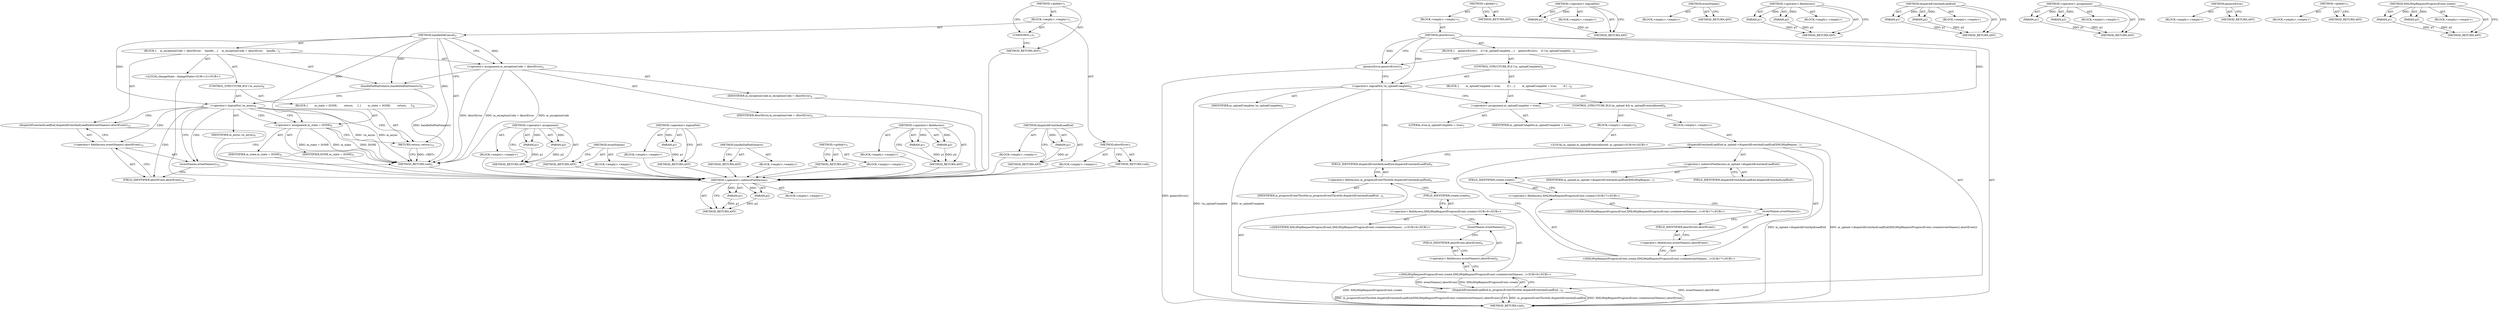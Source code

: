 digraph "&lt;operator&gt;.fieldAccess" {
vulnerable_80 [label=<(METHOD,&lt;operator&gt;.indirectFieldAccess)>];
vulnerable_81 [label=<(PARAM,p1)>];
vulnerable_82 [label=<(PARAM,p2)>];
vulnerable_83 [label=<(BLOCK,&lt;empty&gt;,&lt;empty&gt;)>];
vulnerable_84 [label=<(METHOD_RETURN,ANY)>];
vulnerable_6 [label=<(METHOD,&lt;global&gt;)<SUB>1</SUB>>];
vulnerable_7 [label=<(BLOCK,&lt;empty&gt;,&lt;empty&gt;)<SUB>1</SUB>>];
vulnerable_8 [label=<(METHOD,abortError)<SUB>1</SUB>>];
vulnerable_9 [label=<(BLOCK,{
    genericError();
    if (!m_uploadComplete...,{
    genericError();
    if (!m_uploadComplete...)<SUB>2</SUB>>];
vulnerable_10 [label=<(genericError,genericError())<SUB>3</SUB>>];
vulnerable_11 [label=<(CONTROL_STRUCTURE,IF,if (!m_uploadComplete))<SUB>4</SUB>>];
vulnerable_12 [label=<(&lt;operator&gt;.logicalNot,!m_uploadComplete)<SUB>4</SUB>>];
vulnerable_13 [label=<(IDENTIFIER,m_uploadComplete,!m_uploadComplete)<SUB>4</SUB>>];
vulnerable_14 [label=<(BLOCK,{
        m_uploadComplete = true;
        if (...,{
        m_uploadComplete = true;
        if (...)<SUB>4</SUB>>];
vulnerable_15 [label=<(&lt;operator&gt;.assignment,m_uploadComplete = true)<SUB>5</SUB>>];
vulnerable_16 [label=<(IDENTIFIER,m_uploadComplete,m_uploadComplete = true)<SUB>5</SUB>>];
vulnerable_17 [label=<(LITERAL,true,m_uploadComplete = true)<SUB>5</SUB>>];
vulnerable_18 [label=<(CONTROL_STRUCTURE,IF,if (m_upload &amp;&amp; m_uploadEventsAllowed))<SUB>6</SUB>>];
vulnerable_19 [label=<(BLOCK,&lt;empty&gt;,&lt;empty&gt;)<SUB>6</SUB>>];
vulnerable_20 [label="<(LOCAL,m_upload m_uploadEventsAllowed: m_upload)<SUB>6</SUB>>"];
vulnerable_21 [label=<(BLOCK,&lt;empty&gt;,&lt;empty&gt;)<SUB>7</SUB>>];
vulnerable_22 [label=<(dispatchEventAndLoadEnd,m_upload-&gt;dispatchEventAndLoadEnd(XMLHttpReques...)<SUB>7</SUB>>];
vulnerable_23 [label=<(&lt;operator&gt;.indirectFieldAccess,m_upload-&gt;dispatchEventAndLoadEnd)<SUB>7</SUB>>];
vulnerable_24 [label=<(IDENTIFIER,m_upload,m_upload-&gt;dispatchEventAndLoadEnd(XMLHttpReques...)<SUB>7</SUB>>];
vulnerable_25 [label=<(FIELD_IDENTIFIER,dispatchEventAndLoadEnd,dispatchEventAndLoadEnd)<SUB>7</SUB>>];
vulnerable_26 [label="<(XMLHttpRequestProgressEvent.create,XMLHttpRequestProgressEvent::create(eventNames(...)<SUB>7</SUB>>"];
vulnerable_27 [label="<(&lt;operator&gt;.fieldAccess,XMLHttpRequestProgressEvent::create)<SUB>7</SUB>>"];
vulnerable_28 [label="<(IDENTIFIER,XMLHttpRequestProgressEvent,XMLHttpRequestProgressEvent::create(eventNames(...)<SUB>7</SUB>>"];
vulnerable_29 [label=<(FIELD_IDENTIFIER,create,create)<SUB>7</SUB>>];
vulnerable_30 [label=<(&lt;operator&gt;.fieldAccess,eventNames().abortEvent)<SUB>7</SUB>>];
vulnerable_31 [label=<(eventNames,eventNames())<SUB>7</SUB>>];
vulnerable_32 [label=<(FIELD_IDENTIFIER,abortEvent,abortEvent)<SUB>7</SUB>>];
vulnerable_33 [label=<(dispatchEventAndLoadEnd,m_progressEventThrottle.dispatchEventAndLoadEnd...)<SUB>9</SUB>>];
vulnerable_34 [label=<(&lt;operator&gt;.fieldAccess,m_progressEventThrottle.dispatchEventAndLoadEnd)<SUB>9</SUB>>];
vulnerable_35 [label=<(IDENTIFIER,m_progressEventThrottle,m_progressEventThrottle.dispatchEventAndLoadEnd...)<SUB>9</SUB>>];
vulnerable_36 [label=<(FIELD_IDENTIFIER,dispatchEventAndLoadEnd,dispatchEventAndLoadEnd)<SUB>9</SUB>>];
vulnerable_37 [label="<(XMLHttpRequestProgressEvent.create,XMLHttpRequestProgressEvent::create(eventNames(...)<SUB>9</SUB>>"];
vulnerable_38 [label="<(&lt;operator&gt;.fieldAccess,XMLHttpRequestProgressEvent::create)<SUB>9</SUB>>"];
vulnerable_39 [label="<(IDENTIFIER,XMLHttpRequestProgressEvent,XMLHttpRequestProgressEvent::create(eventNames(...)<SUB>9</SUB>>"];
vulnerable_40 [label=<(FIELD_IDENTIFIER,create,create)<SUB>9</SUB>>];
vulnerable_41 [label=<(&lt;operator&gt;.fieldAccess,eventNames().abortEvent)<SUB>9</SUB>>];
vulnerable_42 [label=<(eventNames,eventNames())<SUB>9</SUB>>];
vulnerable_43 [label=<(FIELD_IDENTIFIER,abortEvent,abortEvent)<SUB>9</SUB>>];
vulnerable_44 [label=<(METHOD_RETURN,void)<SUB>1</SUB>>];
vulnerable_46 [label=<(METHOD_RETURN,ANY)<SUB>1</SUB>>];
vulnerable_66 [label=<(METHOD,&lt;operator&gt;.logicalNot)>];
vulnerable_67 [label=<(PARAM,p1)>];
vulnerable_68 [label=<(BLOCK,&lt;empty&gt;,&lt;empty&gt;)>];
vulnerable_69 [label=<(METHOD_RETURN,ANY)>];
vulnerable_95 [label=<(METHOD,eventNames)>];
vulnerable_96 [label=<(BLOCK,&lt;empty&gt;,&lt;empty&gt;)>];
vulnerable_97 [label=<(METHOD_RETURN,ANY)>];
vulnerable_90 [label=<(METHOD,&lt;operator&gt;.fieldAccess)>];
vulnerable_91 [label=<(PARAM,p1)>];
vulnerable_92 [label=<(PARAM,p2)>];
vulnerable_93 [label=<(BLOCK,&lt;empty&gt;,&lt;empty&gt;)>];
vulnerable_94 [label=<(METHOD_RETURN,ANY)>];
vulnerable_75 [label=<(METHOD,dispatchEventAndLoadEnd)>];
vulnerable_76 [label=<(PARAM,p1)>];
vulnerable_77 [label=<(PARAM,p2)>];
vulnerable_78 [label=<(BLOCK,&lt;empty&gt;,&lt;empty&gt;)>];
vulnerable_79 [label=<(METHOD_RETURN,ANY)>];
vulnerable_70 [label=<(METHOD,&lt;operator&gt;.assignment)>];
vulnerable_71 [label=<(PARAM,p1)>];
vulnerable_72 [label=<(PARAM,p2)>];
vulnerable_73 [label=<(BLOCK,&lt;empty&gt;,&lt;empty&gt;)>];
vulnerable_74 [label=<(METHOD_RETURN,ANY)>];
vulnerable_63 [label=<(METHOD,genericError)>];
vulnerable_64 [label=<(BLOCK,&lt;empty&gt;,&lt;empty&gt;)>];
vulnerable_65 [label=<(METHOD_RETURN,ANY)>];
vulnerable_57 [label=<(METHOD,&lt;global&gt;)<SUB>1</SUB>>];
vulnerable_58 [label=<(BLOCK,&lt;empty&gt;,&lt;empty&gt;)>];
vulnerable_59 [label=<(METHOD_RETURN,ANY)>];
vulnerable_85 [label=<(METHOD,XMLHttpRequestProgressEvent.create)>];
vulnerable_86 [label=<(PARAM,p1)>];
vulnerable_87 [label=<(PARAM,p2)>];
vulnerable_88 [label=<(BLOCK,&lt;empty&gt;,&lt;empty&gt;)>];
vulnerable_89 [label=<(METHOD_RETURN,ANY)>];
fixed_61 [label=<(METHOD,dispatchEventAndLoadEnd)>];
fixed_62 [label=<(PARAM,p1)>];
fixed_63 [label=<(BLOCK,&lt;empty&gt;,&lt;empty&gt;)>];
fixed_64 [label=<(METHOD_RETURN,ANY)>];
fixed_6 [label=<(METHOD,&lt;global&gt;)<SUB>1</SUB>>];
fixed_7 [label=<(BLOCK,&lt;empty&gt;,&lt;empty&gt;)<SUB>1</SUB>>];
fixed_8 [label=<(METHOD,abortError)<SUB>1</SUB>>];
fixed_9 [label=<(BLOCK,&lt;empty&gt;,&lt;empty&gt;)>];
fixed_10 [label=<(METHOD_RETURN,void)<SUB>1</SUB>>];
fixed_12 [label=<(UNKNOWN,),))<SUB>1</SUB>>];
fixed_13 [label=<(METHOD,handleDidCancel)<SUB>2</SUB>>];
fixed_14 [label=<(BLOCK,{
    m_exceptionCode = AbortError;

    handle...,{
    m_exceptionCode = AbortError;

    handle...)<SUB>3</SUB>>];
fixed_15 [label=<(&lt;operator&gt;.assignment,m_exceptionCode = AbortError)<SUB>4</SUB>>];
fixed_16 [label=<(IDENTIFIER,m_exceptionCode,m_exceptionCode = AbortError)<SUB>4</SUB>>];
fixed_17 [label=<(IDENTIFIER,AbortError,m_exceptionCode = AbortError)<SUB>4</SUB>>];
fixed_18 [label=<(handleDidFailGeneric,handleDidFailGeneric())<SUB>6</SUB>>];
fixed_19 [label=<(CONTROL_STRUCTURE,IF,if (!m_async))<SUB>8</SUB>>];
fixed_20 [label=<(&lt;operator&gt;.logicalNot,!m_async)<SUB>8</SUB>>];
fixed_21 [label=<(IDENTIFIER,m_async,!m_async)<SUB>8</SUB>>];
fixed_22 [label=<(BLOCK,{
        m_state = DONE;
        return;
     },{
        m_state = DONE;
        return;
     })<SUB>8</SUB>>];
fixed_23 [label=<(&lt;operator&gt;.assignment,m_state = DONE)<SUB>9</SUB>>];
fixed_24 [label=<(IDENTIFIER,m_state,m_state = DONE)<SUB>9</SUB>>];
fixed_25 [label=<(IDENTIFIER,DONE,m_state = DONE)<SUB>9</SUB>>];
fixed_26 [label=<(RETURN,return;,return;)<SUB>10</SUB>>];
fixed_27 [label="<(LOCAL,changeState : changeState)<SUB>12</SUB>>"];
fixed_28 [label=<(dispatchEventAndLoadEnd,dispatchEventAndLoadEnd(eventNames().abortEvent))<SUB>14</SUB>>];
fixed_29 [label=<(&lt;operator&gt;.fieldAccess,eventNames().abortEvent)<SUB>14</SUB>>];
fixed_30 [label=<(eventNames,eventNames())<SUB>14</SUB>>];
fixed_31 [label=<(FIELD_IDENTIFIER,abortEvent,abortEvent)<SUB>14</SUB>>];
fixed_32 [label=<(METHOD_RETURN,void)<SUB>2</SUB>>];
fixed_34 [label=<(METHOD_RETURN,ANY)<SUB>1</SUB>>];
fixed_49 [label=<(METHOD,&lt;operator&gt;.assignment)>];
fixed_50 [label=<(PARAM,p1)>];
fixed_51 [label=<(PARAM,p2)>];
fixed_52 [label=<(BLOCK,&lt;empty&gt;,&lt;empty&gt;)>];
fixed_53 [label=<(METHOD_RETURN,ANY)>];
fixed_70 [label=<(METHOD,eventNames)>];
fixed_71 [label=<(BLOCK,&lt;empty&gt;,&lt;empty&gt;)>];
fixed_72 [label=<(METHOD_RETURN,ANY)>];
fixed_57 [label=<(METHOD,&lt;operator&gt;.logicalNot)>];
fixed_58 [label=<(PARAM,p1)>];
fixed_59 [label=<(BLOCK,&lt;empty&gt;,&lt;empty&gt;)>];
fixed_60 [label=<(METHOD_RETURN,ANY)>];
fixed_54 [label=<(METHOD,handleDidFailGeneric)>];
fixed_55 [label=<(BLOCK,&lt;empty&gt;,&lt;empty&gt;)>];
fixed_56 [label=<(METHOD_RETURN,ANY)>];
fixed_43 [label=<(METHOD,&lt;global&gt;)<SUB>1</SUB>>];
fixed_44 [label=<(BLOCK,&lt;empty&gt;,&lt;empty&gt;)>];
fixed_45 [label=<(METHOD_RETURN,ANY)>];
fixed_65 [label=<(METHOD,&lt;operator&gt;.fieldAccess)>];
fixed_66 [label=<(PARAM,p1)>];
fixed_67 [label=<(PARAM,p2)>];
fixed_68 [label=<(BLOCK,&lt;empty&gt;,&lt;empty&gt;)>];
fixed_69 [label=<(METHOD_RETURN,ANY)>];
vulnerable_80 -> vulnerable_81  [key=0, label="AST: "];
vulnerable_80 -> vulnerable_81  [key=1, label="DDG: "];
vulnerable_80 -> vulnerable_83  [key=0, label="AST: "];
vulnerable_80 -> vulnerable_82  [key=0, label="AST: "];
vulnerable_80 -> vulnerable_82  [key=1, label="DDG: "];
vulnerable_80 -> vulnerable_84  [key=0, label="AST: "];
vulnerable_80 -> vulnerable_84  [key=1, label="CFG: "];
vulnerable_81 -> vulnerable_84  [key=0, label="DDG: p1"];
vulnerable_82 -> vulnerable_84  [key=0, label="DDG: p2"];
vulnerable_6 -> vulnerable_7  [key=0, label="AST: "];
vulnerable_6 -> vulnerable_46  [key=0, label="AST: "];
vulnerable_6 -> vulnerable_46  [key=1, label="CFG: "];
vulnerable_7 -> vulnerable_8  [key=0, label="AST: "];
vulnerable_8 -> vulnerable_9  [key=0, label="AST: "];
vulnerable_8 -> vulnerable_44  [key=0, label="AST: "];
vulnerable_8 -> vulnerable_10  [key=0, label="CFG: "];
vulnerable_8 -> vulnerable_10  [key=1, label="DDG: "];
vulnerable_8 -> vulnerable_12  [key=0, label="DDG: "];
vulnerable_8 -> vulnerable_15  [key=0, label="DDG: "];
vulnerable_9 -> vulnerable_10  [key=0, label="AST: "];
vulnerable_9 -> vulnerable_11  [key=0, label="AST: "];
vulnerable_9 -> vulnerable_33  [key=0, label="AST: "];
vulnerable_10 -> vulnerable_12  [key=0, label="CFG: "];
vulnerable_10 -> vulnerable_44  [key=0, label="DDG: genericError()"];
vulnerable_11 -> vulnerable_12  [key=0, label="AST: "];
vulnerable_11 -> vulnerable_14  [key=0, label="AST: "];
vulnerable_12 -> vulnerable_13  [key=0, label="AST: "];
vulnerable_12 -> vulnerable_15  [key=0, label="CFG: "];
vulnerable_12 -> vulnerable_36  [key=0, label="CFG: "];
vulnerable_12 -> vulnerable_44  [key=0, label="DDG: m_uploadComplete"];
vulnerable_12 -> vulnerable_44  [key=1, label="DDG: !m_uploadComplete"];
vulnerable_14 -> vulnerable_15  [key=0, label="AST: "];
vulnerable_14 -> vulnerable_18  [key=0, label="AST: "];
vulnerable_15 -> vulnerable_16  [key=0, label="AST: "];
vulnerable_15 -> vulnerable_17  [key=0, label="AST: "];
vulnerable_18 -> vulnerable_19  [key=0, label="AST: "];
vulnerable_18 -> vulnerable_21  [key=0, label="AST: "];
vulnerable_19 -> vulnerable_20  [key=0, label="AST: "];
vulnerable_21 -> vulnerable_22  [key=0, label="AST: "];
vulnerable_22 -> vulnerable_23  [key=0, label="AST: "];
vulnerable_22 -> vulnerable_26  [key=0, label="AST: "];
vulnerable_22 -> vulnerable_36  [key=0, label="CFG: "];
vulnerable_22 -> vulnerable_44  [key=0, label="DDG: m_upload-&gt;dispatchEventAndLoadEnd(XMLHttpRequestProgressEvent::create(eventNames().abortEvent))"];
vulnerable_22 -> vulnerable_44  [key=1, label="DDG: m_upload-&gt;dispatchEventAndLoadEnd"];
vulnerable_23 -> vulnerable_24  [key=0, label="AST: "];
vulnerable_23 -> vulnerable_25  [key=0, label="AST: "];
vulnerable_23 -> vulnerable_29  [key=0, label="CFG: "];
vulnerable_25 -> vulnerable_23  [key=0, label="CFG: "];
vulnerable_26 -> vulnerable_27  [key=0, label="AST: "];
vulnerable_26 -> vulnerable_30  [key=0, label="AST: "];
vulnerable_26 -> vulnerable_22  [key=0, label="CFG: "];
vulnerable_27 -> vulnerable_28  [key=0, label="AST: "];
vulnerable_27 -> vulnerable_29  [key=0, label="AST: "];
vulnerable_27 -> vulnerable_31  [key=0, label="CFG: "];
vulnerable_29 -> vulnerable_27  [key=0, label="CFG: "];
vulnerable_30 -> vulnerable_31  [key=0, label="AST: "];
vulnerable_30 -> vulnerable_32  [key=0, label="AST: "];
vulnerable_30 -> vulnerable_26  [key=0, label="CFG: "];
vulnerable_31 -> vulnerable_32  [key=0, label="CFG: "];
vulnerable_32 -> vulnerable_30  [key=0, label="CFG: "];
vulnerable_33 -> vulnerable_34  [key=0, label="AST: "];
vulnerable_33 -> vulnerable_37  [key=0, label="AST: "];
vulnerable_33 -> vulnerable_44  [key=0, label="CFG: "];
vulnerable_33 -> vulnerable_44  [key=1, label="DDG: m_progressEventThrottle.dispatchEventAndLoadEnd"];
vulnerable_33 -> vulnerable_44  [key=2, label="DDG: XMLHttpRequestProgressEvent::create(eventNames().abortEvent)"];
vulnerable_33 -> vulnerable_44  [key=3, label="DDG: m_progressEventThrottle.dispatchEventAndLoadEnd(XMLHttpRequestProgressEvent::create(eventNames().abortEvent))"];
vulnerable_34 -> vulnerable_35  [key=0, label="AST: "];
vulnerable_34 -> vulnerable_36  [key=0, label="AST: "];
vulnerable_34 -> vulnerable_40  [key=0, label="CFG: "];
vulnerable_36 -> vulnerable_34  [key=0, label="CFG: "];
vulnerable_37 -> vulnerable_38  [key=0, label="AST: "];
vulnerable_37 -> vulnerable_41  [key=0, label="AST: "];
vulnerable_37 -> vulnerable_33  [key=0, label="CFG: "];
vulnerable_37 -> vulnerable_33  [key=1, label="DDG: XMLHttpRequestProgressEvent::create"];
vulnerable_37 -> vulnerable_33  [key=2, label="DDG: eventNames().abortEvent"];
vulnerable_37 -> vulnerable_44  [key=0, label="DDG: XMLHttpRequestProgressEvent::create"];
vulnerable_37 -> vulnerable_44  [key=1, label="DDG: eventNames().abortEvent"];
vulnerable_38 -> vulnerable_39  [key=0, label="AST: "];
vulnerable_38 -> vulnerable_40  [key=0, label="AST: "];
vulnerable_38 -> vulnerable_42  [key=0, label="CFG: "];
vulnerable_40 -> vulnerable_38  [key=0, label="CFG: "];
vulnerable_41 -> vulnerable_42  [key=0, label="AST: "];
vulnerable_41 -> vulnerable_43  [key=0, label="AST: "];
vulnerable_41 -> vulnerable_37  [key=0, label="CFG: "];
vulnerable_42 -> vulnerable_43  [key=0, label="CFG: "];
vulnerable_43 -> vulnerable_41  [key=0, label="CFG: "];
vulnerable_66 -> vulnerable_67  [key=0, label="AST: "];
vulnerable_66 -> vulnerable_67  [key=1, label="DDG: "];
vulnerable_66 -> vulnerable_68  [key=0, label="AST: "];
vulnerable_66 -> vulnerable_69  [key=0, label="AST: "];
vulnerable_66 -> vulnerable_69  [key=1, label="CFG: "];
vulnerable_67 -> vulnerable_69  [key=0, label="DDG: p1"];
vulnerable_95 -> vulnerable_96  [key=0, label="AST: "];
vulnerable_95 -> vulnerable_97  [key=0, label="AST: "];
vulnerable_95 -> vulnerable_97  [key=1, label="CFG: "];
vulnerable_90 -> vulnerable_91  [key=0, label="AST: "];
vulnerable_90 -> vulnerable_91  [key=1, label="DDG: "];
vulnerable_90 -> vulnerable_93  [key=0, label="AST: "];
vulnerable_90 -> vulnerable_92  [key=0, label="AST: "];
vulnerable_90 -> vulnerable_92  [key=1, label="DDG: "];
vulnerable_90 -> vulnerable_94  [key=0, label="AST: "];
vulnerable_90 -> vulnerable_94  [key=1, label="CFG: "];
vulnerable_91 -> vulnerable_94  [key=0, label="DDG: p1"];
vulnerable_92 -> vulnerable_94  [key=0, label="DDG: p2"];
vulnerable_75 -> vulnerable_76  [key=0, label="AST: "];
vulnerable_75 -> vulnerable_76  [key=1, label="DDG: "];
vulnerable_75 -> vulnerable_78  [key=0, label="AST: "];
vulnerable_75 -> vulnerable_77  [key=0, label="AST: "];
vulnerable_75 -> vulnerable_77  [key=1, label="DDG: "];
vulnerable_75 -> vulnerable_79  [key=0, label="AST: "];
vulnerable_75 -> vulnerable_79  [key=1, label="CFG: "];
vulnerable_76 -> vulnerable_79  [key=0, label="DDG: p1"];
vulnerable_77 -> vulnerable_79  [key=0, label="DDG: p2"];
vulnerable_70 -> vulnerable_71  [key=0, label="AST: "];
vulnerable_70 -> vulnerable_71  [key=1, label="DDG: "];
vulnerable_70 -> vulnerable_73  [key=0, label="AST: "];
vulnerable_70 -> vulnerable_72  [key=0, label="AST: "];
vulnerable_70 -> vulnerable_72  [key=1, label="DDG: "];
vulnerable_70 -> vulnerable_74  [key=0, label="AST: "];
vulnerable_70 -> vulnerable_74  [key=1, label="CFG: "];
vulnerable_71 -> vulnerable_74  [key=0, label="DDG: p1"];
vulnerable_72 -> vulnerable_74  [key=0, label="DDG: p2"];
vulnerable_63 -> vulnerable_64  [key=0, label="AST: "];
vulnerable_63 -> vulnerable_65  [key=0, label="AST: "];
vulnerable_63 -> vulnerable_65  [key=1, label="CFG: "];
vulnerable_57 -> vulnerable_58  [key=0, label="AST: "];
vulnerable_57 -> vulnerable_59  [key=0, label="AST: "];
vulnerable_57 -> vulnerable_59  [key=1, label="CFG: "];
vulnerable_85 -> vulnerable_86  [key=0, label="AST: "];
vulnerable_85 -> vulnerable_86  [key=1, label="DDG: "];
vulnerable_85 -> vulnerable_88  [key=0, label="AST: "];
vulnerable_85 -> vulnerable_87  [key=0, label="AST: "];
vulnerable_85 -> vulnerable_87  [key=1, label="DDG: "];
vulnerable_85 -> vulnerable_89  [key=0, label="AST: "];
vulnerable_85 -> vulnerable_89  [key=1, label="CFG: "];
vulnerable_86 -> vulnerable_89  [key=0, label="DDG: p1"];
vulnerable_87 -> vulnerable_89  [key=0, label="DDG: p2"];
fixed_61 -> fixed_62  [key=0, label="AST: "];
fixed_61 -> fixed_62  [key=1, label="DDG: "];
fixed_61 -> fixed_63  [key=0, label="AST: "];
fixed_61 -> fixed_64  [key=0, label="AST: "];
fixed_61 -> fixed_64  [key=1, label="CFG: "];
fixed_62 -> fixed_64  [key=0, label="DDG: p1"];
fixed_63 -> vulnerable_80  [key=0];
fixed_64 -> vulnerable_80  [key=0];
fixed_6 -> fixed_7  [key=0, label="AST: "];
fixed_6 -> fixed_34  [key=0, label="AST: "];
fixed_6 -> fixed_12  [key=0, label="CFG: "];
fixed_7 -> fixed_8  [key=0, label="AST: "];
fixed_7 -> fixed_12  [key=0, label="AST: "];
fixed_7 -> fixed_13  [key=0, label="AST: "];
fixed_8 -> fixed_9  [key=0, label="AST: "];
fixed_8 -> fixed_10  [key=0, label="AST: "];
fixed_8 -> fixed_10  [key=1, label="CFG: "];
fixed_9 -> vulnerable_80  [key=0];
fixed_10 -> vulnerable_80  [key=0];
fixed_12 -> fixed_34  [key=0, label="CFG: "];
fixed_13 -> fixed_14  [key=0, label="AST: "];
fixed_13 -> fixed_32  [key=0, label="AST: "];
fixed_13 -> fixed_15  [key=0, label="CFG: "];
fixed_13 -> fixed_15  [key=1, label="DDG: "];
fixed_13 -> fixed_18  [key=0, label="DDG: "];
fixed_13 -> fixed_20  [key=0, label="DDG: "];
fixed_13 -> fixed_23  [key=0, label="DDG: "];
fixed_13 -> fixed_26  [key=0, label="DDG: "];
fixed_14 -> fixed_15  [key=0, label="AST: "];
fixed_14 -> fixed_18  [key=0, label="AST: "];
fixed_14 -> fixed_19  [key=0, label="AST: "];
fixed_14 -> fixed_27  [key=0, label="AST: "];
fixed_14 -> fixed_28  [key=0, label="AST: "];
fixed_15 -> fixed_16  [key=0, label="AST: "];
fixed_15 -> fixed_17  [key=0, label="AST: "];
fixed_15 -> fixed_18  [key=0, label="CFG: "];
fixed_15 -> fixed_32  [key=0, label="DDG: AbortError"];
fixed_15 -> fixed_32  [key=1, label="DDG: m_exceptionCode = AbortError"];
fixed_15 -> fixed_32  [key=2, label="DDG: m_exceptionCode"];
fixed_16 -> vulnerable_80  [key=0];
fixed_17 -> vulnerable_80  [key=0];
fixed_18 -> fixed_20  [key=0, label="CFG: "];
fixed_18 -> fixed_32  [key=0, label="DDG: handleDidFailGeneric()"];
fixed_19 -> fixed_20  [key=0, label="AST: "];
fixed_19 -> fixed_22  [key=0, label="AST: "];
fixed_20 -> fixed_21  [key=0, label="AST: "];
fixed_20 -> fixed_30  [key=0, label="CFG: "];
fixed_20 -> fixed_30  [key=1, label="CDG: "];
fixed_20 -> fixed_23  [key=0, label="CFG: "];
fixed_20 -> fixed_23  [key=1, label="CDG: "];
fixed_20 -> fixed_32  [key=0, label="DDG: !m_async"];
fixed_20 -> fixed_32  [key=1, label="DDG: m_async"];
fixed_20 -> fixed_29  [key=0, label="CDG: "];
fixed_20 -> fixed_26  [key=0, label="CDG: "];
fixed_20 -> fixed_28  [key=0, label="CDG: "];
fixed_20 -> fixed_31  [key=0, label="CDG: "];
fixed_21 -> vulnerable_80  [key=0];
fixed_22 -> fixed_23  [key=0, label="AST: "];
fixed_22 -> fixed_26  [key=0, label="AST: "];
fixed_23 -> fixed_24  [key=0, label="AST: "];
fixed_23 -> fixed_25  [key=0, label="AST: "];
fixed_23 -> fixed_26  [key=0, label="CFG: "];
fixed_23 -> fixed_32  [key=0, label="DDG: DONE"];
fixed_23 -> fixed_32  [key=1, label="DDG: m_state = DONE"];
fixed_23 -> fixed_32  [key=2, label="DDG: m_state"];
fixed_24 -> vulnerable_80  [key=0];
fixed_25 -> vulnerable_80  [key=0];
fixed_26 -> fixed_32  [key=0, label="CFG: "];
fixed_26 -> fixed_32  [key=1, label="DDG: &lt;RET&gt;"];
fixed_27 -> vulnerable_80  [key=0];
fixed_28 -> fixed_29  [key=0, label="AST: "];
fixed_28 -> fixed_32  [key=0, label="CFG: "];
fixed_29 -> fixed_30  [key=0, label="AST: "];
fixed_29 -> fixed_31  [key=0, label="AST: "];
fixed_29 -> fixed_28  [key=0, label="CFG: "];
fixed_30 -> fixed_31  [key=0, label="CFG: "];
fixed_31 -> fixed_29  [key=0, label="CFG: "];
fixed_32 -> vulnerable_80  [key=0];
fixed_34 -> vulnerable_80  [key=0];
fixed_49 -> fixed_50  [key=0, label="AST: "];
fixed_49 -> fixed_50  [key=1, label="DDG: "];
fixed_49 -> fixed_52  [key=0, label="AST: "];
fixed_49 -> fixed_51  [key=0, label="AST: "];
fixed_49 -> fixed_51  [key=1, label="DDG: "];
fixed_49 -> fixed_53  [key=0, label="AST: "];
fixed_49 -> fixed_53  [key=1, label="CFG: "];
fixed_50 -> fixed_53  [key=0, label="DDG: p1"];
fixed_51 -> fixed_53  [key=0, label="DDG: p2"];
fixed_52 -> vulnerable_80  [key=0];
fixed_53 -> vulnerable_80  [key=0];
fixed_70 -> fixed_71  [key=0, label="AST: "];
fixed_70 -> fixed_72  [key=0, label="AST: "];
fixed_70 -> fixed_72  [key=1, label="CFG: "];
fixed_71 -> vulnerable_80  [key=0];
fixed_72 -> vulnerable_80  [key=0];
fixed_57 -> fixed_58  [key=0, label="AST: "];
fixed_57 -> fixed_58  [key=1, label="DDG: "];
fixed_57 -> fixed_59  [key=0, label="AST: "];
fixed_57 -> fixed_60  [key=0, label="AST: "];
fixed_57 -> fixed_60  [key=1, label="CFG: "];
fixed_58 -> fixed_60  [key=0, label="DDG: p1"];
fixed_59 -> vulnerable_80  [key=0];
fixed_60 -> vulnerable_80  [key=0];
fixed_54 -> fixed_55  [key=0, label="AST: "];
fixed_54 -> fixed_56  [key=0, label="AST: "];
fixed_54 -> fixed_56  [key=1, label="CFG: "];
fixed_55 -> vulnerable_80  [key=0];
fixed_56 -> vulnerable_80  [key=0];
fixed_43 -> fixed_44  [key=0, label="AST: "];
fixed_43 -> fixed_45  [key=0, label="AST: "];
fixed_43 -> fixed_45  [key=1, label="CFG: "];
fixed_44 -> vulnerable_80  [key=0];
fixed_45 -> vulnerable_80  [key=0];
fixed_65 -> fixed_66  [key=0, label="AST: "];
fixed_65 -> fixed_66  [key=1, label="DDG: "];
fixed_65 -> fixed_68  [key=0, label="AST: "];
fixed_65 -> fixed_67  [key=0, label="AST: "];
fixed_65 -> fixed_67  [key=1, label="DDG: "];
fixed_65 -> fixed_69  [key=0, label="AST: "];
fixed_65 -> fixed_69  [key=1, label="CFG: "];
fixed_66 -> fixed_69  [key=0, label="DDG: p1"];
fixed_67 -> fixed_69  [key=0, label="DDG: p2"];
fixed_68 -> vulnerable_80  [key=0];
fixed_69 -> vulnerable_80  [key=0];
}
